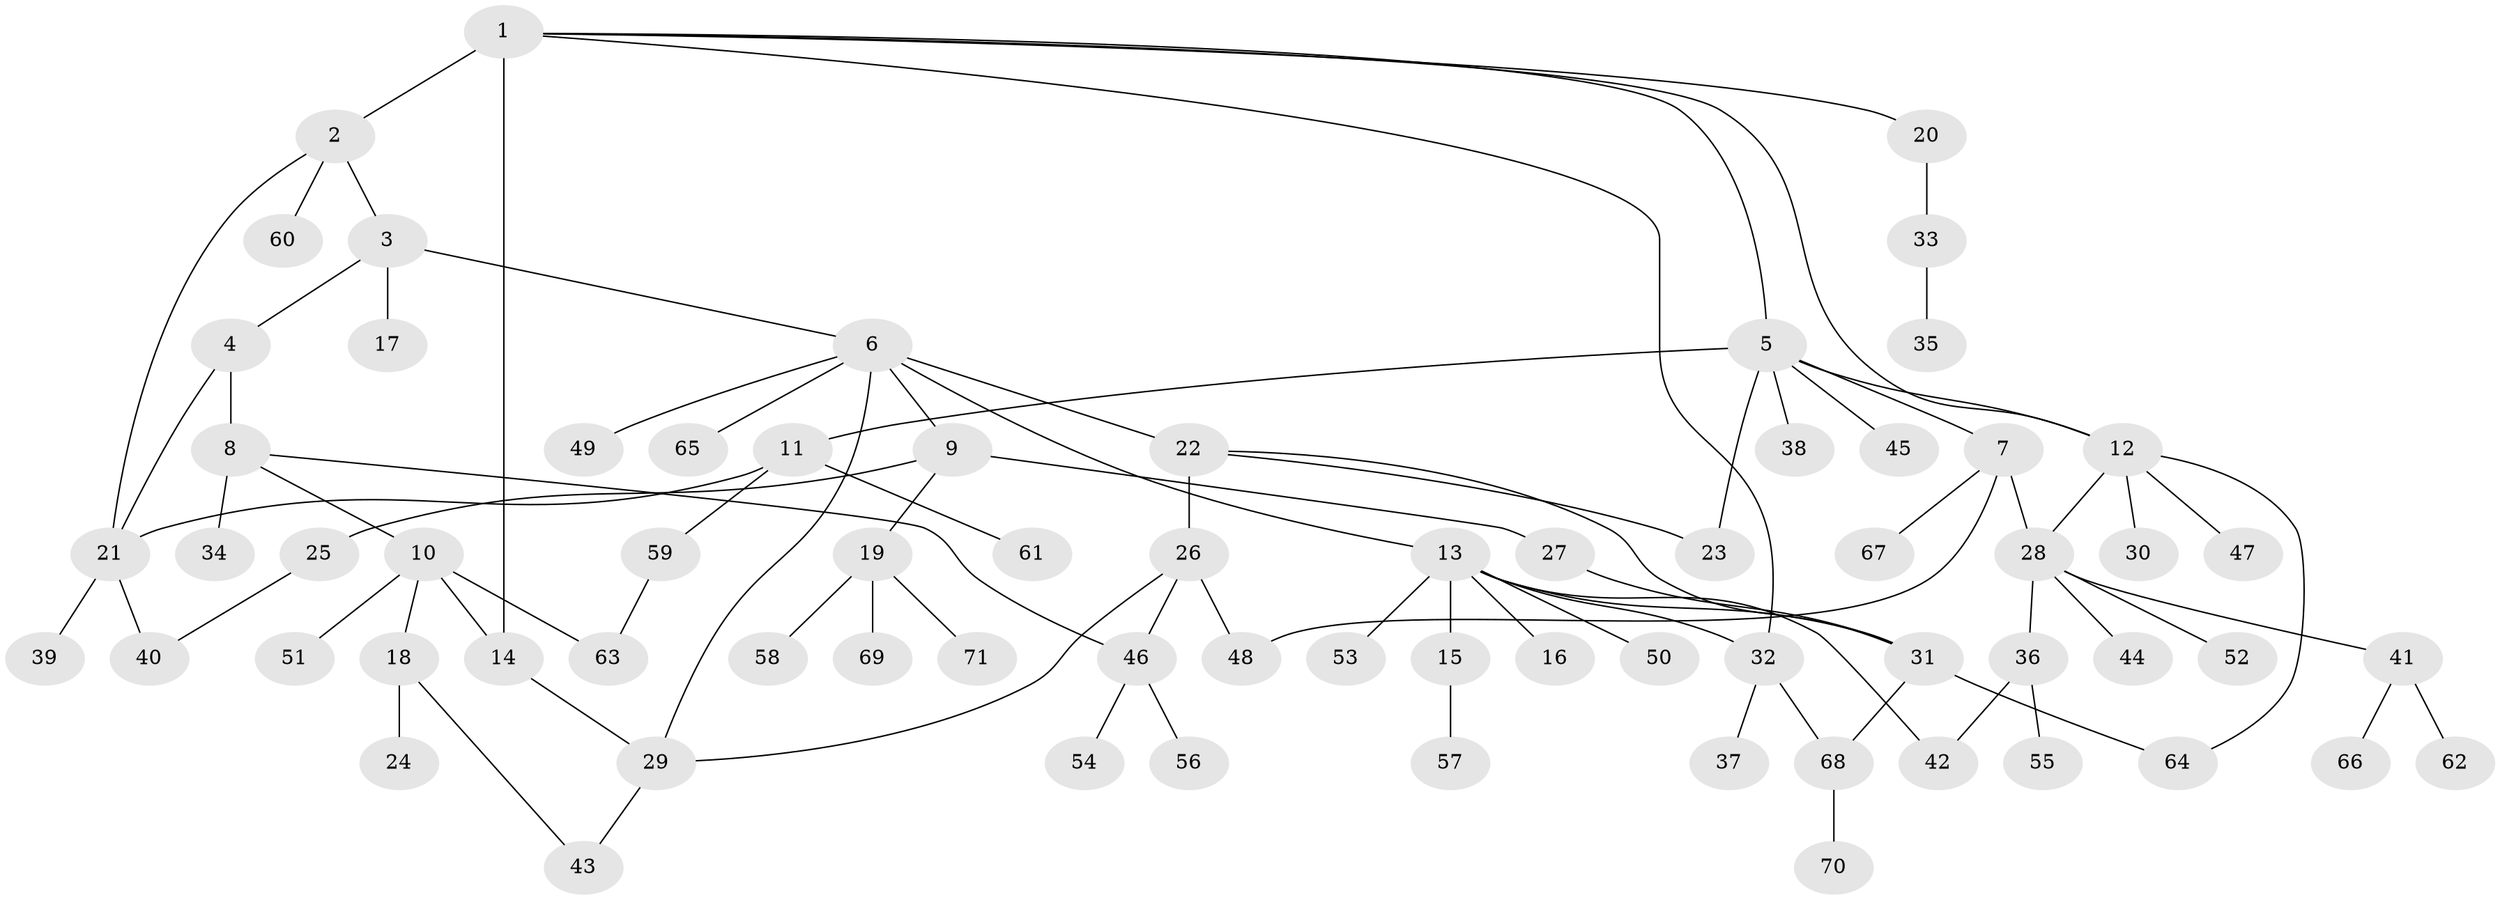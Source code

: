 // original degree distribution, {12: 0.007042253521126761, 5: 0.04929577464788732, 11: 0.007042253521126761, 4: 0.028169014084507043, 9: 0.007042253521126761, 8: 0.02112676056338028, 6: 0.02112676056338028, 7: 0.02112676056338028, 14: 0.007042253521126761, 1: 0.5845070422535211, 3: 0.06338028169014084, 2: 0.18309859154929578}
// Generated by graph-tools (version 1.1) at 2025/35/03/09/25 02:35:20]
// undirected, 71 vertices, 89 edges
graph export_dot {
graph [start="1"]
  node [color=gray90,style=filled];
  1;
  2;
  3;
  4;
  5;
  6;
  7;
  8;
  9;
  10;
  11;
  12;
  13;
  14;
  15;
  16;
  17;
  18;
  19;
  20;
  21;
  22;
  23;
  24;
  25;
  26;
  27;
  28;
  29;
  30;
  31;
  32;
  33;
  34;
  35;
  36;
  37;
  38;
  39;
  40;
  41;
  42;
  43;
  44;
  45;
  46;
  47;
  48;
  49;
  50;
  51;
  52;
  53;
  54;
  55;
  56;
  57;
  58;
  59;
  60;
  61;
  62;
  63;
  64;
  65;
  66;
  67;
  68;
  69;
  70;
  71;
  1 -- 2 [weight=1.0];
  1 -- 5 [weight=1.0];
  1 -- 12 [weight=1.0];
  1 -- 14 [weight=6.0];
  1 -- 20 [weight=1.0];
  1 -- 32 [weight=1.0];
  2 -- 3 [weight=1.0];
  2 -- 21 [weight=1.0];
  2 -- 60 [weight=1.0];
  3 -- 4 [weight=1.0];
  3 -- 6 [weight=1.0];
  3 -- 17 [weight=7.0];
  4 -- 8 [weight=1.0];
  4 -- 21 [weight=1.0];
  5 -- 7 [weight=1.0];
  5 -- 11 [weight=1.0];
  5 -- 12 [weight=1.0];
  5 -- 23 [weight=1.0];
  5 -- 38 [weight=1.0];
  5 -- 45 [weight=1.0];
  6 -- 9 [weight=1.0];
  6 -- 13 [weight=1.0];
  6 -- 22 [weight=1.0];
  6 -- 29 [weight=1.0];
  6 -- 49 [weight=1.0];
  6 -- 65 [weight=1.0];
  7 -- 28 [weight=1.0];
  7 -- 48 [weight=1.0];
  7 -- 67 [weight=1.0];
  8 -- 10 [weight=1.0];
  8 -- 34 [weight=4.0];
  8 -- 46 [weight=1.0];
  9 -- 19 [weight=1.0];
  9 -- 25 [weight=1.0];
  9 -- 27 [weight=1.0];
  10 -- 14 [weight=1.0];
  10 -- 18 [weight=1.0];
  10 -- 51 [weight=1.0];
  10 -- 63 [weight=1.0];
  11 -- 21 [weight=1.0];
  11 -- 59 [weight=1.0];
  11 -- 61 [weight=1.0];
  12 -- 28 [weight=1.0];
  12 -- 30 [weight=1.0];
  12 -- 47 [weight=1.0];
  12 -- 64 [weight=1.0];
  13 -- 15 [weight=1.0];
  13 -- 16 [weight=6.0];
  13 -- 31 [weight=1.0];
  13 -- 32 [weight=1.0];
  13 -- 42 [weight=1.0];
  13 -- 50 [weight=1.0];
  13 -- 53 [weight=1.0];
  14 -- 29 [weight=1.0];
  15 -- 57 [weight=1.0];
  18 -- 24 [weight=1.0];
  18 -- 43 [weight=1.0];
  19 -- 58 [weight=1.0];
  19 -- 69 [weight=1.0];
  19 -- 71 [weight=1.0];
  20 -- 33 [weight=1.0];
  21 -- 39 [weight=1.0];
  21 -- 40 [weight=2.0];
  22 -- 23 [weight=1.0];
  22 -- 26 [weight=4.0];
  22 -- 31 [weight=1.0];
  25 -- 40 [weight=1.0];
  26 -- 29 [weight=1.0];
  26 -- 46 [weight=1.0];
  26 -- 48 [weight=1.0];
  27 -- 31 [weight=1.0];
  28 -- 36 [weight=1.0];
  28 -- 41 [weight=1.0];
  28 -- 44 [weight=1.0];
  28 -- 52 [weight=1.0];
  29 -- 43 [weight=1.0];
  31 -- 64 [weight=1.0];
  31 -- 68 [weight=1.0];
  32 -- 37 [weight=1.0];
  32 -- 68 [weight=1.0];
  33 -- 35 [weight=1.0];
  36 -- 42 [weight=1.0];
  36 -- 55 [weight=1.0];
  41 -- 62 [weight=1.0];
  41 -- 66 [weight=1.0];
  46 -- 54 [weight=1.0];
  46 -- 56 [weight=1.0];
  59 -- 63 [weight=1.0];
  68 -- 70 [weight=1.0];
}
